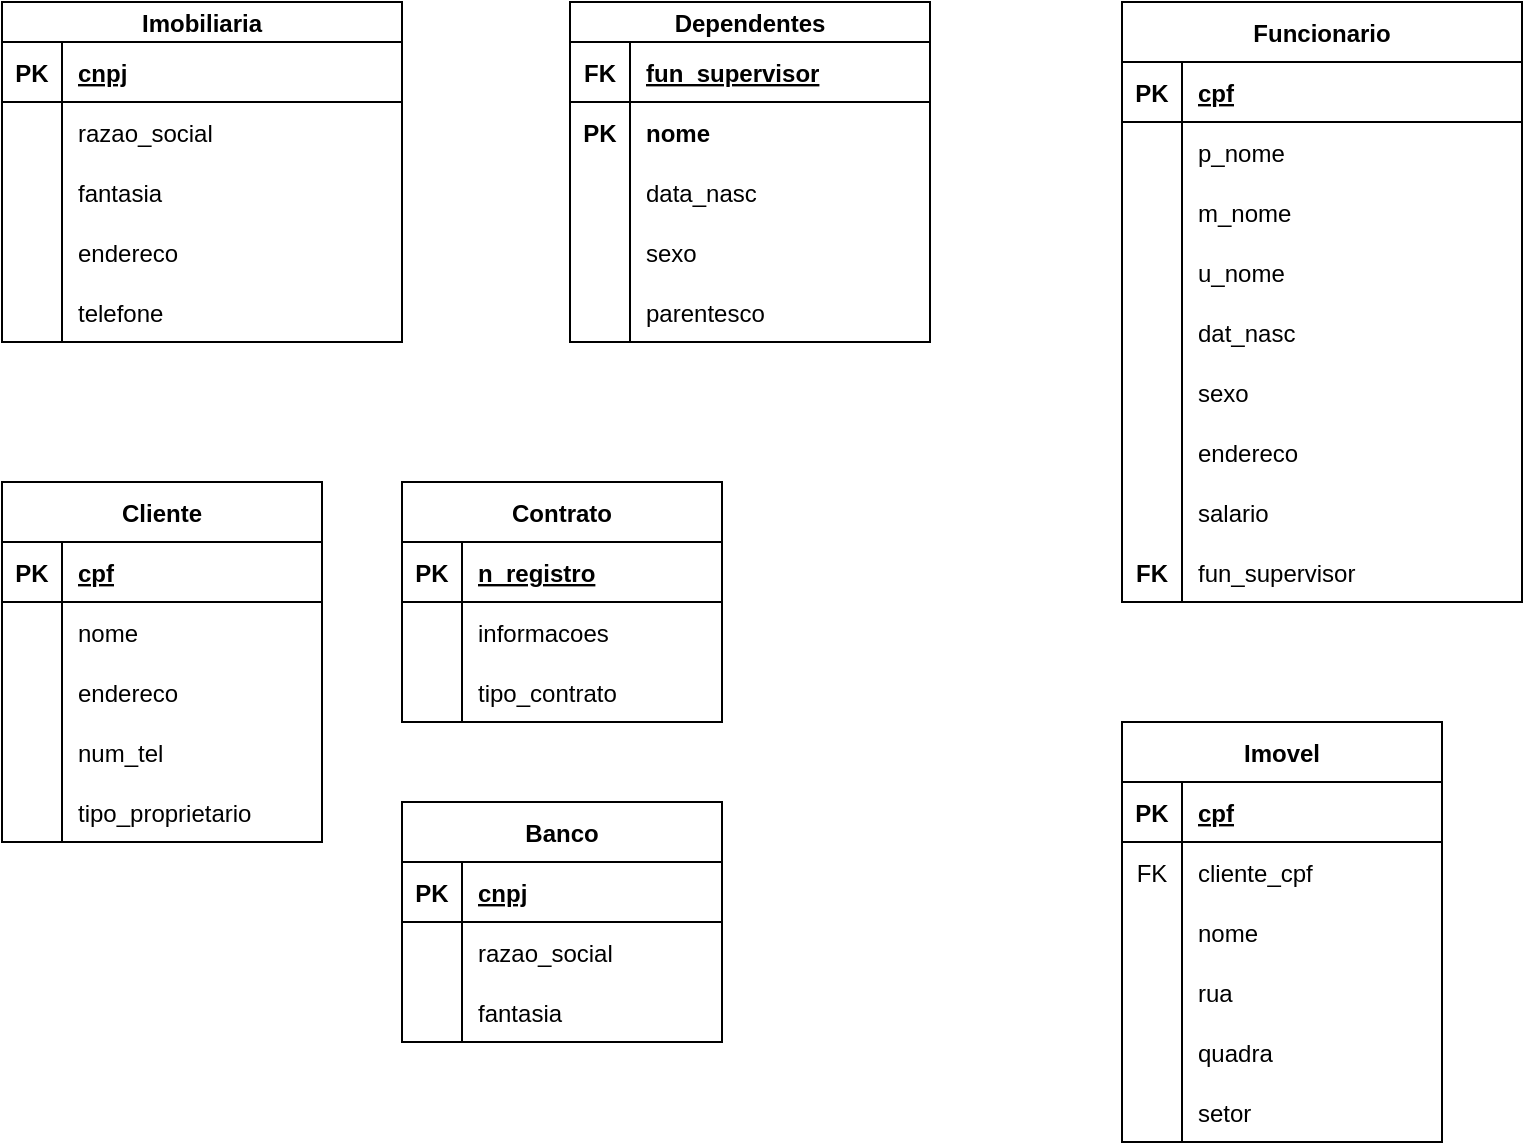 <mxfile version="13.8.9" type="github">
  <diagram id="jHoQREW-Rwj7mfZAR1TO" name="Page-1">
    <mxGraphModel dx="1036" dy="485" grid="1" gridSize="10" guides="1" tooltips="1" connect="1" arrows="1" fold="1" page="1" pageScale="1" pageWidth="827" pageHeight="1169" math="0" shadow="0">
      <root>
        <mxCell id="0" />
        <mxCell id="1" parent="0" />
        <mxCell id="UJXTose2h4jkovbLVxWG-1" value="Imobiliaria" style="shape=table;startSize=20;container=1;collapsible=1;childLayout=tableLayout;fixedRows=1;rowLines=0;fontStyle=1;align=center;resizeLast=1;" vertex="1" parent="1">
          <mxGeometry x="40" y="80" width="200" height="170" as="geometry" />
        </mxCell>
        <mxCell id="UJXTose2h4jkovbLVxWG-2" value="" style="shape=partialRectangle;collapsible=0;dropTarget=0;pointerEvents=0;fillColor=none;top=0;left=0;bottom=1;right=0;points=[[0,0.5],[1,0.5]];portConstraint=eastwest;" vertex="1" parent="UJXTose2h4jkovbLVxWG-1">
          <mxGeometry y="20" width="200" height="30" as="geometry" />
        </mxCell>
        <mxCell id="UJXTose2h4jkovbLVxWG-3" value="PK" style="shape=partialRectangle;connectable=0;fillColor=none;top=0;left=0;bottom=0;right=0;fontStyle=1;overflow=hidden;" vertex="1" parent="UJXTose2h4jkovbLVxWG-2">
          <mxGeometry width="30" height="30" as="geometry" />
        </mxCell>
        <mxCell id="UJXTose2h4jkovbLVxWG-4" value="cnpj" style="shape=partialRectangle;connectable=0;fillColor=none;top=0;left=0;bottom=0;right=0;align=left;spacingLeft=6;fontStyle=5;overflow=hidden;" vertex="1" parent="UJXTose2h4jkovbLVxWG-2">
          <mxGeometry x="30" width="170" height="30" as="geometry" />
        </mxCell>
        <mxCell id="UJXTose2h4jkovbLVxWG-5" value="" style="shape=partialRectangle;collapsible=0;dropTarget=0;pointerEvents=0;fillColor=none;top=0;left=0;bottom=0;right=0;points=[[0,0.5],[1,0.5]];portConstraint=eastwest;" vertex="1" parent="UJXTose2h4jkovbLVxWG-1">
          <mxGeometry y="50" width="200" height="30" as="geometry" />
        </mxCell>
        <mxCell id="UJXTose2h4jkovbLVxWG-6" value="" style="shape=partialRectangle;connectable=0;fillColor=none;top=0;left=0;bottom=0;right=0;editable=1;overflow=hidden;" vertex="1" parent="UJXTose2h4jkovbLVxWG-5">
          <mxGeometry width="30" height="30" as="geometry" />
        </mxCell>
        <mxCell id="UJXTose2h4jkovbLVxWG-7" value="razao_social" style="shape=partialRectangle;connectable=0;fillColor=none;top=0;left=0;bottom=0;right=0;align=left;spacingLeft=6;overflow=hidden;" vertex="1" parent="UJXTose2h4jkovbLVxWG-5">
          <mxGeometry x="30" width="170" height="30" as="geometry" />
        </mxCell>
        <mxCell id="UJXTose2h4jkovbLVxWG-8" value="" style="shape=partialRectangle;collapsible=0;dropTarget=0;pointerEvents=0;fillColor=none;top=0;left=0;bottom=0;right=0;points=[[0,0.5],[1,0.5]];portConstraint=eastwest;" vertex="1" parent="UJXTose2h4jkovbLVxWG-1">
          <mxGeometry y="80" width="200" height="30" as="geometry" />
        </mxCell>
        <mxCell id="UJXTose2h4jkovbLVxWG-9" value="" style="shape=partialRectangle;connectable=0;fillColor=none;top=0;left=0;bottom=0;right=0;editable=1;overflow=hidden;" vertex="1" parent="UJXTose2h4jkovbLVxWG-8">
          <mxGeometry width="30" height="30" as="geometry" />
        </mxCell>
        <mxCell id="UJXTose2h4jkovbLVxWG-10" value="fantasia" style="shape=partialRectangle;connectable=0;fillColor=none;top=0;left=0;bottom=0;right=0;align=left;spacingLeft=6;overflow=hidden;" vertex="1" parent="UJXTose2h4jkovbLVxWG-8">
          <mxGeometry x="30" width="170" height="30" as="geometry" />
        </mxCell>
        <mxCell id="UJXTose2h4jkovbLVxWG-11" value="" style="shape=partialRectangle;collapsible=0;dropTarget=0;pointerEvents=0;fillColor=none;top=0;left=0;bottom=0;right=0;points=[[0,0.5],[1,0.5]];portConstraint=eastwest;" vertex="1" parent="UJXTose2h4jkovbLVxWG-1">
          <mxGeometry y="110" width="200" height="30" as="geometry" />
        </mxCell>
        <mxCell id="UJXTose2h4jkovbLVxWG-12" value="" style="shape=partialRectangle;connectable=0;fillColor=none;top=0;left=0;bottom=0;right=0;editable=1;overflow=hidden;" vertex="1" parent="UJXTose2h4jkovbLVxWG-11">
          <mxGeometry width="30" height="30" as="geometry" />
        </mxCell>
        <mxCell id="UJXTose2h4jkovbLVxWG-13" value="endereco" style="shape=partialRectangle;connectable=0;fillColor=none;top=0;left=0;bottom=0;right=0;align=left;spacingLeft=6;overflow=hidden;" vertex="1" parent="UJXTose2h4jkovbLVxWG-11">
          <mxGeometry x="30" width="170" height="30" as="geometry" />
        </mxCell>
        <mxCell id="UJXTose2h4jkovbLVxWG-15" value="" style="shape=partialRectangle;collapsible=0;dropTarget=0;pointerEvents=0;fillColor=none;top=0;left=0;bottom=0;right=0;points=[[0,0.5],[1,0.5]];portConstraint=eastwest;" vertex="1" parent="UJXTose2h4jkovbLVxWG-1">
          <mxGeometry y="140" width="200" height="30" as="geometry" />
        </mxCell>
        <mxCell id="UJXTose2h4jkovbLVxWG-16" value="" style="shape=partialRectangle;connectable=0;fillColor=none;top=0;left=0;bottom=0;right=0;editable=1;overflow=hidden;" vertex="1" parent="UJXTose2h4jkovbLVxWG-15">
          <mxGeometry width="30" height="30" as="geometry" />
        </mxCell>
        <mxCell id="UJXTose2h4jkovbLVxWG-17" value="telefone" style="shape=partialRectangle;connectable=0;fillColor=none;top=0;left=0;bottom=0;right=0;align=left;spacingLeft=6;overflow=hidden;" vertex="1" parent="UJXTose2h4jkovbLVxWG-15">
          <mxGeometry x="30" width="170" height="30" as="geometry" />
        </mxCell>
        <mxCell id="UJXTose2h4jkovbLVxWG-18" value="Funcionario" style="shape=table;startSize=30;container=1;collapsible=1;childLayout=tableLayout;fixedRows=1;rowLines=0;fontStyle=1;align=center;resizeLast=1;" vertex="1" parent="1">
          <mxGeometry x="600" y="80" width="200" height="300" as="geometry" />
        </mxCell>
        <mxCell id="UJXTose2h4jkovbLVxWG-19" value="" style="shape=partialRectangle;collapsible=0;dropTarget=0;pointerEvents=0;fillColor=none;top=0;left=0;bottom=1;right=0;points=[[0,0.5],[1,0.5]];portConstraint=eastwest;" vertex="1" parent="UJXTose2h4jkovbLVxWG-18">
          <mxGeometry y="30" width="200" height="30" as="geometry" />
        </mxCell>
        <mxCell id="UJXTose2h4jkovbLVxWG-20" value="PK" style="shape=partialRectangle;connectable=0;fillColor=none;top=0;left=0;bottom=0;right=0;fontStyle=1;overflow=hidden;" vertex="1" parent="UJXTose2h4jkovbLVxWG-19">
          <mxGeometry width="30" height="30" as="geometry" />
        </mxCell>
        <mxCell id="UJXTose2h4jkovbLVxWG-21" value="cpf" style="shape=partialRectangle;connectable=0;fillColor=none;top=0;left=0;bottom=0;right=0;align=left;spacingLeft=6;fontStyle=5;overflow=hidden;" vertex="1" parent="UJXTose2h4jkovbLVxWG-19">
          <mxGeometry x="30" width="170" height="30" as="geometry" />
        </mxCell>
        <mxCell id="UJXTose2h4jkovbLVxWG-22" value="" style="shape=partialRectangle;collapsible=0;dropTarget=0;pointerEvents=0;fillColor=none;top=0;left=0;bottom=0;right=0;points=[[0,0.5],[1,0.5]];portConstraint=eastwest;" vertex="1" parent="UJXTose2h4jkovbLVxWG-18">
          <mxGeometry y="60" width="200" height="30" as="geometry" />
        </mxCell>
        <mxCell id="UJXTose2h4jkovbLVxWG-23" value="" style="shape=partialRectangle;connectable=0;fillColor=none;top=0;left=0;bottom=0;right=0;editable=1;overflow=hidden;" vertex="1" parent="UJXTose2h4jkovbLVxWG-22">
          <mxGeometry width="30" height="30" as="geometry" />
        </mxCell>
        <mxCell id="UJXTose2h4jkovbLVxWG-24" value="p_nome" style="shape=partialRectangle;connectable=0;fillColor=none;top=0;left=0;bottom=0;right=0;align=left;spacingLeft=6;overflow=hidden;" vertex="1" parent="UJXTose2h4jkovbLVxWG-22">
          <mxGeometry x="30" width="170" height="30" as="geometry" />
        </mxCell>
        <mxCell id="UJXTose2h4jkovbLVxWG-25" value="" style="shape=partialRectangle;collapsible=0;dropTarget=0;pointerEvents=0;fillColor=none;top=0;left=0;bottom=0;right=0;points=[[0,0.5],[1,0.5]];portConstraint=eastwest;" vertex="1" parent="UJXTose2h4jkovbLVxWG-18">
          <mxGeometry y="90" width="200" height="30" as="geometry" />
        </mxCell>
        <mxCell id="UJXTose2h4jkovbLVxWG-26" value="" style="shape=partialRectangle;connectable=0;fillColor=none;top=0;left=0;bottom=0;right=0;editable=1;overflow=hidden;" vertex="1" parent="UJXTose2h4jkovbLVxWG-25">
          <mxGeometry width="30" height="30" as="geometry" />
        </mxCell>
        <mxCell id="UJXTose2h4jkovbLVxWG-27" value="m_nome" style="shape=partialRectangle;connectable=0;fillColor=none;top=0;left=0;bottom=0;right=0;align=left;spacingLeft=6;overflow=hidden;" vertex="1" parent="UJXTose2h4jkovbLVxWG-25">
          <mxGeometry x="30" width="170" height="30" as="geometry" />
        </mxCell>
        <mxCell id="UJXTose2h4jkovbLVxWG-28" value="" style="shape=partialRectangle;collapsible=0;dropTarget=0;pointerEvents=0;fillColor=none;top=0;left=0;bottom=0;right=0;points=[[0,0.5],[1,0.5]];portConstraint=eastwest;" vertex="1" parent="UJXTose2h4jkovbLVxWG-18">
          <mxGeometry y="120" width="200" height="30" as="geometry" />
        </mxCell>
        <mxCell id="UJXTose2h4jkovbLVxWG-29" value="" style="shape=partialRectangle;connectable=0;fillColor=none;top=0;left=0;bottom=0;right=0;editable=1;overflow=hidden;" vertex="1" parent="UJXTose2h4jkovbLVxWG-28">
          <mxGeometry width="30" height="30" as="geometry" />
        </mxCell>
        <mxCell id="UJXTose2h4jkovbLVxWG-30" value="u_nome" style="shape=partialRectangle;connectable=0;fillColor=none;top=0;left=0;bottom=0;right=0;align=left;spacingLeft=6;overflow=hidden;" vertex="1" parent="UJXTose2h4jkovbLVxWG-28">
          <mxGeometry x="30" width="170" height="30" as="geometry" />
        </mxCell>
        <mxCell id="UJXTose2h4jkovbLVxWG-31" value="" style="shape=partialRectangle;collapsible=0;dropTarget=0;pointerEvents=0;fillColor=none;top=0;left=0;bottom=0;right=0;points=[[0,0.5],[1,0.5]];portConstraint=eastwest;" vertex="1" parent="UJXTose2h4jkovbLVxWG-18">
          <mxGeometry y="150" width="200" height="30" as="geometry" />
        </mxCell>
        <mxCell id="UJXTose2h4jkovbLVxWG-32" value="" style="shape=partialRectangle;connectable=0;fillColor=none;top=0;left=0;bottom=0;right=0;editable=1;overflow=hidden;" vertex="1" parent="UJXTose2h4jkovbLVxWG-31">
          <mxGeometry width="30" height="30" as="geometry" />
        </mxCell>
        <mxCell id="UJXTose2h4jkovbLVxWG-33" value="dat_nasc" style="shape=partialRectangle;connectable=0;fillColor=none;top=0;left=0;bottom=0;right=0;align=left;spacingLeft=6;overflow=hidden;" vertex="1" parent="UJXTose2h4jkovbLVxWG-31">
          <mxGeometry x="30" width="170" height="30" as="geometry" />
        </mxCell>
        <mxCell id="UJXTose2h4jkovbLVxWG-34" value="" style="shape=partialRectangle;collapsible=0;dropTarget=0;pointerEvents=0;fillColor=none;top=0;left=0;bottom=0;right=0;points=[[0,0.5],[1,0.5]];portConstraint=eastwest;" vertex="1" parent="UJXTose2h4jkovbLVxWG-18">
          <mxGeometry y="180" width="200" height="30" as="geometry" />
        </mxCell>
        <mxCell id="UJXTose2h4jkovbLVxWG-35" value="" style="shape=partialRectangle;connectable=0;fillColor=none;top=0;left=0;bottom=0;right=0;editable=1;overflow=hidden;" vertex="1" parent="UJXTose2h4jkovbLVxWG-34">
          <mxGeometry width="30" height="30" as="geometry" />
        </mxCell>
        <mxCell id="UJXTose2h4jkovbLVxWG-36" value="sexo" style="shape=partialRectangle;connectable=0;fillColor=none;top=0;left=0;bottom=0;right=0;align=left;spacingLeft=6;overflow=hidden;" vertex="1" parent="UJXTose2h4jkovbLVxWG-34">
          <mxGeometry x="30" width="170" height="30" as="geometry" />
        </mxCell>
        <mxCell id="UJXTose2h4jkovbLVxWG-37" value="" style="shape=partialRectangle;collapsible=0;dropTarget=0;pointerEvents=0;fillColor=none;top=0;left=0;bottom=0;right=0;points=[[0,0.5],[1,0.5]];portConstraint=eastwest;" vertex="1" parent="UJXTose2h4jkovbLVxWG-18">
          <mxGeometry y="210" width="200" height="30" as="geometry" />
        </mxCell>
        <mxCell id="UJXTose2h4jkovbLVxWG-38" value="" style="shape=partialRectangle;connectable=0;fillColor=none;top=0;left=0;bottom=0;right=0;editable=1;overflow=hidden;" vertex="1" parent="UJXTose2h4jkovbLVxWG-37">
          <mxGeometry width="30" height="30" as="geometry" />
        </mxCell>
        <mxCell id="UJXTose2h4jkovbLVxWG-39" value="endereco" style="shape=partialRectangle;connectable=0;fillColor=none;top=0;left=0;bottom=0;right=0;align=left;spacingLeft=6;overflow=hidden;" vertex="1" parent="UJXTose2h4jkovbLVxWG-37">
          <mxGeometry x="30" width="170" height="30" as="geometry" />
        </mxCell>
        <mxCell id="UJXTose2h4jkovbLVxWG-40" value="" style="shape=partialRectangle;collapsible=0;dropTarget=0;pointerEvents=0;fillColor=none;top=0;left=0;bottom=0;right=0;points=[[0,0.5],[1,0.5]];portConstraint=eastwest;" vertex="1" parent="UJXTose2h4jkovbLVxWG-18">
          <mxGeometry y="240" width="200" height="30" as="geometry" />
        </mxCell>
        <mxCell id="UJXTose2h4jkovbLVxWG-41" value="" style="shape=partialRectangle;connectable=0;fillColor=none;top=0;left=0;bottom=0;right=0;editable=1;overflow=hidden;" vertex="1" parent="UJXTose2h4jkovbLVxWG-40">
          <mxGeometry width="30" height="30" as="geometry" />
        </mxCell>
        <mxCell id="UJXTose2h4jkovbLVxWG-42" value="salario" style="shape=partialRectangle;connectable=0;fillColor=none;top=0;left=0;bottom=0;right=0;align=left;spacingLeft=6;overflow=hidden;" vertex="1" parent="UJXTose2h4jkovbLVxWG-40">
          <mxGeometry x="30" width="170" height="30" as="geometry" />
        </mxCell>
        <mxCell id="UJXTose2h4jkovbLVxWG-43" value="" style="shape=partialRectangle;collapsible=0;dropTarget=0;pointerEvents=0;fillColor=none;top=0;left=0;bottom=0;right=0;points=[[0,0.5],[1,0.5]];portConstraint=eastwest;" vertex="1" parent="UJXTose2h4jkovbLVxWG-18">
          <mxGeometry y="270" width="200" height="30" as="geometry" />
        </mxCell>
        <mxCell id="UJXTose2h4jkovbLVxWG-44" value="FK" style="shape=partialRectangle;connectable=0;fillColor=none;top=0;left=0;bottom=0;right=0;editable=1;overflow=hidden;fontStyle=1" vertex="1" parent="UJXTose2h4jkovbLVxWG-43">
          <mxGeometry width="30" height="30" as="geometry" />
        </mxCell>
        <mxCell id="UJXTose2h4jkovbLVxWG-45" value="fun_supervisor" style="shape=partialRectangle;connectable=0;fillColor=none;top=0;left=0;bottom=0;right=0;align=left;spacingLeft=6;overflow=hidden;" vertex="1" parent="UJXTose2h4jkovbLVxWG-43">
          <mxGeometry x="30" width="170" height="30" as="geometry" />
        </mxCell>
        <mxCell id="UJXTose2h4jkovbLVxWG-64" value="Dependentes" style="shape=table;startSize=20;container=1;collapsible=1;childLayout=tableLayout;fixedRows=1;rowLines=0;fontStyle=1;align=center;resizeLast=1;" vertex="1" parent="1">
          <mxGeometry x="324" y="80" width="180" height="170" as="geometry" />
        </mxCell>
        <mxCell id="UJXTose2h4jkovbLVxWG-65" value="" style="shape=partialRectangle;collapsible=0;dropTarget=0;pointerEvents=0;fillColor=none;top=0;left=0;bottom=1;right=0;points=[[0,0.5],[1,0.5]];portConstraint=eastwest;" vertex="1" parent="UJXTose2h4jkovbLVxWG-64">
          <mxGeometry y="20" width="180" height="30" as="geometry" />
        </mxCell>
        <mxCell id="UJXTose2h4jkovbLVxWG-66" value="FK" style="shape=partialRectangle;connectable=0;fillColor=none;top=0;left=0;bottom=0;right=0;fontStyle=1;overflow=hidden;" vertex="1" parent="UJXTose2h4jkovbLVxWG-65">
          <mxGeometry width="30" height="30" as="geometry" />
        </mxCell>
        <mxCell id="UJXTose2h4jkovbLVxWG-67" value="fun_supervisor" style="shape=partialRectangle;connectable=0;fillColor=none;top=0;left=0;bottom=0;right=0;align=left;spacingLeft=6;fontStyle=5;overflow=hidden;" vertex="1" parent="UJXTose2h4jkovbLVxWG-65">
          <mxGeometry x="30" width="150" height="30" as="geometry" />
        </mxCell>
        <mxCell id="UJXTose2h4jkovbLVxWG-68" value="" style="shape=partialRectangle;collapsible=0;dropTarget=0;pointerEvents=0;fillColor=none;top=0;left=0;bottom=0;right=0;points=[[0,0.5],[1,0.5]];portConstraint=eastwest;" vertex="1" parent="UJXTose2h4jkovbLVxWG-64">
          <mxGeometry y="50" width="180" height="30" as="geometry" />
        </mxCell>
        <mxCell id="UJXTose2h4jkovbLVxWG-69" value="PK" style="shape=partialRectangle;connectable=0;fillColor=none;top=0;left=0;bottom=0;right=0;editable=1;overflow=hidden;fontStyle=1" vertex="1" parent="UJXTose2h4jkovbLVxWG-68">
          <mxGeometry width="30" height="30" as="geometry" />
        </mxCell>
        <mxCell id="UJXTose2h4jkovbLVxWG-70" value="nome" style="shape=partialRectangle;connectable=0;fillColor=none;top=0;left=0;bottom=0;right=0;align=left;spacingLeft=6;overflow=hidden;fontStyle=1" vertex="1" parent="UJXTose2h4jkovbLVxWG-68">
          <mxGeometry x="30" width="150" height="30" as="geometry" />
        </mxCell>
        <mxCell id="UJXTose2h4jkovbLVxWG-71" value="" style="shape=partialRectangle;collapsible=0;dropTarget=0;pointerEvents=0;fillColor=none;top=0;left=0;bottom=0;right=0;points=[[0,0.5],[1,0.5]];portConstraint=eastwest;" vertex="1" parent="UJXTose2h4jkovbLVxWG-64">
          <mxGeometry y="80" width="180" height="30" as="geometry" />
        </mxCell>
        <mxCell id="UJXTose2h4jkovbLVxWG-72" value="" style="shape=partialRectangle;connectable=0;fillColor=none;top=0;left=0;bottom=0;right=0;editable=1;overflow=hidden;" vertex="1" parent="UJXTose2h4jkovbLVxWG-71">
          <mxGeometry width="30" height="30" as="geometry" />
        </mxCell>
        <mxCell id="UJXTose2h4jkovbLVxWG-73" value="data_nasc" style="shape=partialRectangle;connectable=0;fillColor=none;top=0;left=0;bottom=0;right=0;align=left;spacingLeft=6;overflow=hidden;" vertex="1" parent="UJXTose2h4jkovbLVxWG-71">
          <mxGeometry x="30" width="150" height="30" as="geometry" />
        </mxCell>
        <mxCell id="UJXTose2h4jkovbLVxWG-74" value="" style="shape=partialRectangle;collapsible=0;dropTarget=0;pointerEvents=0;fillColor=none;top=0;left=0;bottom=0;right=0;points=[[0,0.5],[1,0.5]];portConstraint=eastwest;" vertex="1" parent="UJXTose2h4jkovbLVxWG-64">
          <mxGeometry y="110" width="180" height="30" as="geometry" />
        </mxCell>
        <mxCell id="UJXTose2h4jkovbLVxWG-75" value="" style="shape=partialRectangle;connectable=0;fillColor=none;top=0;left=0;bottom=0;right=0;editable=1;overflow=hidden;" vertex="1" parent="UJXTose2h4jkovbLVxWG-74">
          <mxGeometry width="30" height="30" as="geometry" />
        </mxCell>
        <mxCell id="UJXTose2h4jkovbLVxWG-76" value="sexo" style="shape=partialRectangle;connectable=0;fillColor=none;top=0;left=0;bottom=0;right=0;align=left;spacingLeft=6;overflow=hidden;" vertex="1" parent="UJXTose2h4jkovbLVxWG-74">
          <mxGeometry x="30" width="150" height="30" as="geometry" />
        </mxCell>
        <mxCell id="UJXTose2h4jkovbLVxWG-77" value="" style="shape=partialRectangle;collapsible=0;dropTarget=0;pointerEvents=0;fillColor=none;top=0;left=0;bottom=0;right=0;points=[[0,0.5],[1,0.5]];portConstraint=eastwest;" vertex="1" parent="UJXTose2h4jkovbLVxWG-64">
          <mxGeometry y="140" width="180" height="30" as="geometry" />
        </mxCell>
        <mxCell id="UJXTose2h4jkovbLVxWG-78" value="" style="shape=partialRectangle;connectable=0;fillColor=none;top=0;left=0;bottom=0;right=0;editable=1;overflow=hidden;" vertex="1" parent="UJXTose2h4jkovbLVxWG-77">
          <mxGeometry width="30" height="30" as="geometry" />
        </mxCell>
        <mxCell id="UJXTose2h4jkovbLVxWG-79" value="parentesco" style="shape=partialRectangle;connectable=0;fillColor=none;top=0;left=0;bottom=0;right=0;align=left;spacingLeft=6;overflow=hidden;" vertex="1" parent="UJXTose2h4jkovbLVxWG-77">
          <mxGeometry x="30" width="150" height="30" as="geometry" />
        </mxCell>
        <mxCell id="UJXTose2h4jkovbLVxWG-105" value="Cliente" style="shape=table;startSize=30;container=1;collapsible=1;childLayout=tableLayout;fixedRows=1;rowLines=0;fontStyle=1;align=center;resizeLast=1;" vertex="1" parent="1">
          <mxGeometry x="40" y="320" width="160" height="180" as="geometry" />
        </mxCell>
        <mxCell id="UJXTose2h4jkovbLVxWG-106" value="" style="shape=partialRectangle;collapsible=0;dropTarget=0;pointerEvents=0;fillColor=none;top=0;left=0;bottom=1;right=0;points=[[0,0.5],[1,0.5]];portConstraint=eastwest;" vertex="1" parent="UJXTose2h4jkovbLVxWG-105">
          <mxGeometry y="30" width="160" height="30" as="geometry" />
        </mxCell>
        <mxCell id="UJXTose2h4jkovbLVxWG-107" value="PK" style="shape=partialRectangle;connectable=0;fillColor=none;top=0;left=0;bottom=0;right=0;fontStyle=1;overflow=hidden;" vertex="1" parent="UJXTose2h4jkovbLVxWG-106">
          <mxGeometry width="30" height="30" as="geometry" />
        </mxCell>
        <mxCell id="UJXTose2h4jkovbLVxWG-108" value="cpf" style="shape=partialRectangle;connectable=0;fillColor=none;top=0;left=0;bottom=0;right=0;align=left;spacingLeft=6;fontStyle=5;overflow=hidden;" vertex="1" parent="UJXTose2h4jkovbLVxWG-106">
          <mxGeometry x="30" width="130" height="30" as="geometry" />
        </mxCell>
        <mxCell id="UJXTose2h4jkovbLVxWG-109" value="" style="shape=partialRectangle;collapsible=0;dropTarget=0;pointerEvents=0;fillColor=none;top=0;left=0;bottom=0;right=0;points=[[0,0.5],[1,0.5]];portConstraint=eastwest;" vertex="1" parent="UJXTose2h4jkovbLVxWG-105">
          <mxGeometry y="60" width="160" height="30" as="geometry" />
        </mxCell>
        <mxCell id="UJXTose2h4jkovbLVxWG-110" value="" style="shape=partialRectangle;connectable=0;fillColor=none;top=0;left=0;bottom=0;right=0;editable=1;overflow=hidden;" vertex="1" parent="UJXTose2h4jkovbLVxWG-109">
          <mxGeometry width="30" height="30" as="geometry" />
        </mxCell>
        <mxCell id="UJXTose2h4jkovbLVxWG-111" value="nome" style="shape=partialRectangle;connectable=0;fillColor=none;top=0;left=0;bottom=0;right=0;align=left;spacingLeft=6;overflow=hidden;" vertex="1" parent="UJXTose2h4jkovbLVxWG-109">
          <mxGeometry x="30" width="130" height="30" as="geometry" />
        </mxCell>
        <mxCell id="UJXTose2h4jkovbLVxWG-112" value="" style="shape=partialRectangle;collapsible=0;dropTarget=0;pointerEvents=0;fillColor=none;top=0;left=0;bottom=0;right=0;points=[[0,0.5],[1,0.5]];portConstraint=eastwest;" vertex="1" parent="UJXTose2h4jkovbLVxWG-105">
          <mxGeometry y="90" width="160" height="30" as="geometry" />
        </mxCell>
        <mxCell id="UJXTose2h4jkovbLVxWG-113" value="" style="shape=partialRectangle;connectable=0;fillColor=none;top=0;left=0;bottom=0;right=0;editable=1;overflow=hidden;" vertex="1" parent="UJXTose2h4jkovbLVxWG-112">
          <mxGeometry width="30" height="30" as="geometry" />
        </mxCell>
        <mxCell id="UJXTose2h4jkovbLVxWG-114" value="endereco" style="shape=partialRectangle;connectable=0;fillColor=none;top=0;left=0;bottom=0;right=0;align=left;spacingLeft=6;overflow=hidden;" vertex="1" parent="UJXTose2h4jkovbLVxWG-112">
          <mxGeometry x="30" width="130" height="30" as="geometry" />
        </mxCell>
        <mxCell id="UJXTose2h4jkovbLVxWG-115" value="" style="shape=partialRectangle;collapsible=0;dropTarget=0;pointerEvents=0;fillColor=none;top=0;left=0;bottom=0;right=0;points=[[0,0.5],[1,0.5]];portConstraint=eastwest;" vertex="1" parent="UJXTose2h4jkovbLVxWG-105">
          <mxGeometry y="120" width="160" height="30" as="geometry" />
        </mxCell>
        <mxCell id="UJXTose2h4jkovbLVxWG-116" value="" style="shape=partialRectangle;connectable=0;fillColor=none;top=0;left=0;bottom=0;right=0;editable=1;overflow=hidden;" vertex="1" parent="UJXTose2h4jkovbLVxWG-115">
          <mxGeometry width="30" height="30" as="geometry" />
        </mxCell>
        <mxCell id="UJXTose2h4jkovbLVxWG-117" value="num_tel" style="shape=partialRectangle;connectable=0;fillColor=none;top=0;left=0;bottom=0;right=0;align=left;spacingLeft=6;overflow=hidden;" vertex="1" parent="UJXTose2h4jkovbLVxWG-115">
          <mxGeometry x="30" width="130" height="30" as="geometry" />
        </mxCell>
        <mxCell id="UJXTose2h4jkovbLVxWG-118" value="" style="shape=partialRectangle;collapsible=0;dropTarget=0;pointerEvents=0;fillColor=none;top=0;left=0;bottom=0;right=0;points=[[0,0.5],[1,0.5]];portConstraint=eastwest;" vertex="1" parent="UJXTose2h4jkovbLVxWG-105">
          <mxGeometry y="150" width="160" height="30" as="geometry" />
        </mxCell>
        <mxCell id="UJXTose2h4jkovbLVxWG-119" value="" style="shape=partialRectangle;connectable=0;fillColor=none;top=0;left=0;bottom=0;right=0;editable=1;overflow=hidden;" vertex="1" parent="UJXTose2h4jkovbLVxWG-118">
          <mxGeometry width="30" height="30" as="geometry" />
        </mxCell>
        <mxCell id="UJXTose2h4jkovbLVxWG-120" value="tipo_proprietario" style="shape=partialRectangle;connectable=0;fillColor=none;top=0;left=0;bottom=0;right=0;align=left;spacingLeft=6;overflow=hidden;" vertex="1" parent="UJXTose2h4jkovbLVxWG-118">
          <mxGeometry x="30" width="130" height="30" as="geometry" />
        </mxCell>
        <mxCell id="UJXTose2h4jkovbLVxWG-151" value="Contrato" style="shape=table;startSize=30;container=1;collapsible=1;childLayout=tableLayout;fixedRows=1;rowLines=0;fontStyle=1;align=center;resizeLast=1;" vertex="1" parent="1">
          <mxGeometry x="240" y="320" width="160" height="120" as="geometry" />
        </mxCell>
        <mxCell id="UJXTose2h4jkovbLVxWG-152" value="" style="shape=partialRectangle;collapsible=0;dropTarget=0;pointerEvents=0;fillColor=none;top=0;left=0;bottom=1;right=0;points=[[0,0.5],[1,0.5]];portConstraint=eastwest;" vertex="1" parent="UJXTose2h4jkovbLVxWG-151">
          <mxGeometry y="30" width="160" height="30" as="geometry" />
        </mxCell>
        <mxCell id="UJXTose2h4jkovbLVxWG-153" value="PK" style="shape=partialRectangle;connectable=0;fillColor=none;top=0;left=0;bottom=0;right=0;fontStyle=1;overflow=hidden;" vertex="1" parent="UJXTose2h4jkovbLVxWG-152">
          <mxGeometry width="30" height="30" as="geometry" />
        </mxCell>
        <mxCell id="UJXTose2h4jkovbLVxWG-154" value="n_registro" style="shape=partialRectangle;connectable=0;fillColor=none;top=0;left=0;bottom=0;right=0;align=left;spacingLeft=6;fontStyle=5;overflow=hidden;" vertex="1" parent="UJXTose2h4jkovbLVxWG-152">
          <mxGeometry x="30" width="130" height="30" as="geometry" />
        </mxCell>
        <mxCell id="UJXTose2h4jkovbLVxWG-155" value="" style="shape=partialRectangle;collapsible=0;dropTarget=0;pointerEvents=0;fillColor=none;top=0;left=0;bottom=0;right=0;points=[[0,0.5],[1,0.5]];portConstraint=eastwest;" vertex="1" parent="UJXTose2h4jkovbLVxWG-151">
          <mxGeometry y="60" width="160" height="30" as="geometry" />
        </mxCell>
        <mxCell id="UJXTose2h4jkovbLVxWG-156" value="" style="shape=partialRectangle;connectable=0;fillColor=none;top=0;left=0;bottom=0;right=0;editable=1;overflow=hidden;" vertex="1" parent="UJXTose2h4jkovbLVxWG-155">
          <mxGeometry width="30" height="30" as="geometry" />
        </mxCell>
        <mxCell id="UJXTose2h4jkovbLVxWG-157" value="informacoes" style="shape=partialRectangle;connectable=0;fillColor=none;top=0;left=0;bottom=0;right=0;align=left;spacingLeft=6;overflow=hidden;" vertex="1" parent="UJXTose2h4jkovbLVxWG-155">
          <mxGeometry x="30" width="130" height="30" as="geometry" />
        </mxCell>
        <mxCell id="UJXTose2h4jkovbLVxWG-158" value="" style="shape=partialRectangle;collapsible=0;dropTarget=0;pointerEvents=0;fillColor=none;top=0;left=0;bottom=0;right=0;points=[[0,0.5],[1,0.5]];portConstraint=eastwest;" vertex="1" parent="UJXTose2h4jkovbLVxWG-151">
          <mxGeometry y="90" width="160" height="30" as="geometry" />
        </mxCell>
        <mxCell id="UJXTose2h4jkovbLVxWG-159" value="" style="shape=partialRectangle;connectable=0;fillColor=none;top=0;left=0;bottom=0;right=0;editable=1;overflow=hidden;" vertex="1" parent="UJXTose2h4jkovbLVxWG-158">
          <mxGeometry width="30" height="30" as="geometry" />
        </mxCell>
        <mxCell id="UJXTose2h4jkovbLVxWG-160" value="tipo_contrato" style="shape=partialRectangle;connectable=0;fillColor=none;top=0;left=0;bottom=0;right=0;align=left;spacingLeft=6;overflow=hidden;" vertex="1" parent="UJXTose2h4jkovbLVxWG-158">
          <mxGeometry x="30" width="130" height="30" as="geometry" />
        </mxCell>
        <mxCell id="UJXTose2h4jkovbLVxWG-167" value="Banco" style="shape=table;startSize=30;container=1;collapsible=1;childLayout=tableLayout;fixedRows=1;rowLines=0;fontStyle=1;align=center;resizeLast=1;" vertex="1" parent="1">
          <mxGeometry x="240" y="480" width="160" height="120" as="geometry" />
        </mxCell>
        <mxCell id="UJXTose2h4jkovbLVxWG-168" value="" style="shape=partialRectangle;collapsible=0;dropTarget=0;pointerEvents=0;fillColor=none;top=0;left=0;bottom=1;right=0;points=[[0,0.5],[1,0.5]];portConstraint=eastwest;" vertex="1" parent="UJXTose2h4jkovbLVxWG-167">
          <mxGeometry y="30" width="160" height="30" as="geometry" />
        </mxCell>
        <mxCell id="UJXTose2h4jkovbLVxWG-169" value="PK" style="shape=partialRectangle;connectable=0;fillColor=none;top=0;left=0;bottom=0;right=0;fontStyle=1;overflow=hidden;" vertex="1" parent="UJXTose2h4jkovbLVxWG-168">
          <mxGeometry width="30" height="30" as="geometry" />
        </mxCell>
        <mxCell id="UJXTose2h4jkovbLVxWG-170" value="cnpj" style="shape=partialRectangle;connectable=0;fillColor=none;top=0;left=0;bottom=0;right=0;align=left;spacingLeft=6;fontStyle=5;overflow=hidden;" vertex="1" parent="UJXTose2h4jkovbLVxWG-168">
          <mxGeometry x="30" width="130" height="30" as="geometry" />
        </mxCell>
        <mxCell id="UJXTose2h4jkovbLVxWG-171" value="" style="shape=partialRectangle;collapsible=0;dropTarget=0;pointerEvents=0;fillColor=none;top=0;left=0;bottom=0;right=0;points=[[0,0.5],[1,0.5]];portConstraint=eastwest;" vertex="1" parent="UJXTose2h4jkovbLVxWG-167">
          <mxGeometry y="60" width="160" height="30" as="geometry" />
        </mxCell>
        <mxCell id="UJXTose2h4jkovbLVxWG-172" value="" style="shape=partialRectangle;connectable=0;fillColor=none;top=0;left=0;bottom=0;right=0;editable=1;overflow=hidden;" vertex="1" parent="UJXTose2h4jkovbLVxWG-171">
          <mxGeometry width="30" height="30" as="geometry" />
        </mxCell>
        <mxCell id="UJXTose2h4jkovbLVxWG-173" value="razao_social" style="shape=partialRectangle;connectable=0;fillColor=none;top=0;left=0;bottom=0;right=0;align=left;spacingLeft=6;overflow=hidden;" vertex="1" parent="UJXTose2h4jkovbLVxWG-171">
          <mxGeometry x="30" width="130" height="30" as="geometry" />
        </mxCell>
        <mxCell id="UJXTose2h4jkovbLVxWG-174" value="" style="shape=partialRectangle;collapsible=0;dropTarget=0;pointerEvents=0;fillColor=none;top=0;left=0;bottom=0;right=0;points=[[0,0.5],[1,0.5]];portConstraint=eastwest;" vertex="1" parent="UJXTose2h4jkovbLVxWG-167">
          <mxGeometry y="90" width="160" height="30" as="geometry" />
        </mxCell>
        <mxCell id="UJXTose2h4jkovbLVxWG-175" value="" style="shape=partialRectangle;connectable=0;fillColor=none;top=0;left=0;bottom=0;right=0;editable=1;overflow=hidden;" vertex="1" parent="UJXTose2h4jkovbLVxWG-174">
          <mxGeometry width="30" height="30" as="geometry" />
        </mxCell>
        <mxCell id="UJXTose2h4jkovbLVxWG-176" value="fantasia" style="shape=partialRectangle;connectable=0;fillColor=none;top=0;left=0;bottom=0;right=0;align=left;spacingLeft=6;overflow=hidden;" vertex="1" parent="UJXTose2h4jkovbLVxWG-174">
          <mxGeometry x="30" width="130" height="30" as="geometry" />
        </mxCell>
        <mxCell id="UJXTose2h4jkovbLVxWG-184" value="Imovel" style="shape=table;startSize=30;container=1;collapsible=1;childLayout=tableLayout;fixedRows=1;rowLines=0;fontStyle=1;align=center;resizeLast=1;" vertex="1" parent="1">
          <mxGeometry x="600" y="440" width="160" height="210" as="geometry" />
        </mxCell>
        <mxCell id="UJXTose2h4jkovbLVxWG-185" value="" style="shape=partialRectangle;collapsible=0;dropTarget=0;pointerEvents=0;fillColor=none;top=0;left=0;bottom=1;right=0;points=[[0,0.5],[1,0.5]];portConstraint=eastwest;" vertex="1" parent="UJXTose2h4jkovbLVxWG-184">
          <mxGeometry y="30" width="160" height="30" as="geometry" />
        </mxCell>
        <mxCell id="UJXTose2h4jkovbLVxWG-186" value="PK" style="shape=partialRectangle;connectable=0;fillColor=none;top=0;left=0;bottom=0;right=0;fontStyle=1;overflow=hidden;" vertex="1" parent="UJXTose2h4jkovbLVxWG-185">
          <mxGeometry width="30" height="30" as="geometry" />
        </mxCell>
        <mxCell id="UJXTose2h4jkovbLVxWG-187" value="cpf" style="shape=partialRectangle;connectable=0;fillColor=none;top=0;left=0;bottom=0;right=0;align=left;spacingLeft=6;fontStyle=5;overflow=hidden;" vertex="1" parent="UJXTose2h4jkovbLVxWG-185">
          <mxGeometry x="30" width="130" height="30" as="geometry" />
        </mxCell>
        <mxCell id="UJXTose2h4jkovbLVxWG-188" value="" style="shape=partialRectangle;collapsible=0;dropTarget=0;pointerEvents=0;fillColor=none;top=0;left=0;bottom=0;right=0;points=[[0,0.5],[1,0.5]];portConstraint=eastwest;" vertex="1" parent="UJXTose2h4jkovbLVxWG-184">
          <mxGeometry y="60" width="160" height="30" as="geometry" />
        </mxCell>
        <mxCell id="UJXTose2h4jkovbLVxWG-189" value="FK" style="shape=partialRectangle;connectable=0;fillColor=none;top=0;left=0;bottom=0;right=0;editable=1;overflow=hidden;" vertex="1" parent="UJXTose2h4jkovbLVxWG-188">
          <mxGeometry width="30" height="30" as="geometry" />
        </mxCell>
        <mxCell id="UJXTose2h4jkovbLVxWG-190" value="cliente_cpf" style="shape=partialRectangle;connectable=0;fillColor=none;top=0;left=0;bottom=0;right=0;align=left;spacingLeft=6;overflow=hidden;" vertex="1" parent="UJXTose2h4jkovbLVxWG-188">
          <mxGeometry x="30" width="130" height="30" as="geometry" />
        </mxCell>
        <mxCell id="UJXTose2h4jkovbLVxWG-191" value="" style="shape=partialRectangle;collapsible=0;dropTarget=0;pointerEvents=0;fillColor=none;top=0;left=0;bottom=0;right=0;points=[[0,0.5],[1,0.5]];portConstraint=eastwest;" vertex="1" parent="UJXTose2h4jkovbLVxWG-184">
          <mxGeometry y="90" width="160" height="30" as="geometry" />
        </mxCell>
        <mxCell id="UJXTose2h4jkovbLVxWG-192" value="" style="shape=partialRectangle;connectable=0;fillColor=none;top=0;left=0;bottom=0;right=0;editable=1;overflow=hidden;" vertex="1" parent="UJXTose2h4jkovbLVxWG-191">
          <mxGeometry width="30" height="30" as="geometry" />
        </mxCell>
        <mxCell id="UJXTose2h4jkovbLVxWG-193" value="nome" style="shape=partialRectangle;connectable=0;fillColor=none;top=0;left=0;bottom=0;right=0;align=left;spacingLeft=6;overflow=hidden;" vertex="1" parent="UJXTose2h4jkovbLVxWG-191">
          <mxGeometry x="30" width="130" height="30" as="geometry" />
        </mxCell>
        <mxCell id="UJXTose2h4jkovbLVxWG-194" value="" style="shape=partialRectangle;collapsible=0;dropTarget=0;pointerEvents=0;fillColor=none;top=0;left=0;bottom=0;right=0;points=[[0,0.5],[1,0.5]];portConstraint=eastwest;" vertex="1" parent="UJXTose2h4jkovbLVxWG-184">
          <mxGeometry y="120" width="160" height="30" as="geometry" />
        </mxCell>
        <mxCell id="UJXTose2h4jkovbLVxWG-195" value="" style="shape=partialRectangle;connectable=0;fillColor=none;top=0;left=0;bottom=0;right=0;editable=1;overflow=hidden;" vertex="1" parent="UJXTose2h4jkovbLVxWG-194">
          <mxGeometry width="30" height="30" as="geometry" />
        </mxCell>
        <mxCell id="UJXTose2h4jkovbLVxWG-196" value="rua" style="shape=partialRectangle;connectable=0;fillColor=none;top=0;left=0;bottom=0;right=0;align=left;spacingLeft=6;overflow=hidden;" vertex="1" parent="UJXTose2h4jkovbLVxWG-194">
          <mxGeometry x="30" width="130" height="30" as="geometry" />
        </mxCell>
        <mxCell id="UJXTose2h4jkovbLVxWG-197" value="" style="shape=partialRectangle;collapsible=0;dropTarget=0;pointerEvents=0;fillColor=none;top=0;left=0;bottom=0;right=0;points=[[0,0.5],[1,0.5]];portConstraint=eastwest;" vertex="1" parent="UJXTose2h4jkovbLVxWG-184">
          <mxGeometry y="150" width="160" height="30" as="geometry" />
        </mxCell>
        <mxCell id="UJXTose2h4jkovbLVxWG-198" value="" style="shape=partialRectangle;connectable=0;fillColor=none;top=0;left=0;bottom=0;right=0;editable=1;overflow=hidden;" vertex="1" parent="UJXTose2h4jkovbLVxWG-197">
          <mxGeometry width="30" height="30" as="geometry" />
        </mxCell>
        <mxCell id="UJXTose2h4jkovbLVxWG-199" value="quadra" style="shape=partialRectangle;connectable=0;fillColor=none;top=0;left=0;bottom=0;right=0;align=left;spacingLeft=6;overflow=hidden;" vertex="1" parent="UJXTose2h4jkovbLVxWG-197">
          <mxGeometry x="30" width="130" height="30" as="geometry" />
        </mxCell>
        <mxCell id="UJXTose2h4jkovbLVxWG-200" value="" style="shape=partialRectangle;collapsible=0;dropTarget=0;pointerEvents=0;fillColor=none;top=0;left=0;bottom=0;right=0;points=[[0,0.5],[1,0.5]];portConstraint=eastwest;" vertex="1" parent="UJXTose2h4jkovbLVxWG-184">
          <mxGeometry y="180" width="160" height="30" as="geometry" />
        </mxCell>
        <mxCell id="UJXTose2h4jkovbLVxWG-201" value="" style="shape=partialRectangle;connectable=0;fillColor=none;top=0;left=0;bottom=0;right=0;editable=1;overflow=hidden;" vertex="1" parent="UJXTose2h4jkovbLVxWG-200">
          <mxGeometry width="30" height="30" as="geometry" />
        </mxCell>
        <mxCell id="UJXTose2h4jkovbLVxWG-202" value="setor" style="shape=partialRectangle;connectable=0;fillColor=none;top=0;left=0;bottom=0;right=0;align=left;spacingLeft=6;overflow=hidden;" vertex="1" parent="UJXTose2h4jkovbLVxWG-200">
          <mxGeometry x="30" width="130" height="30" as="geometry" />
        </mxCell>
      </root>
    </mxGraphModel>
  </diagram>
</mxfile>
